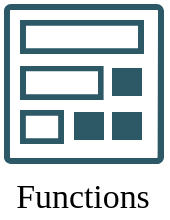 <mxfile version="24.0.4" type="device">
  <diagram name="Page-1" id="9Rwak9I6Swl1L5qTSQSg">
    <mxGraphModel dx="1026" dy="676" grid="1" gridSize="10" guides="1" tooltips="1" connect="1" arrows="1" fold="1" page="1" pageScale="1" pageWidth="850" pageHeight="1100" math="0" shadow="0">
      <root>
        <mxCell id="0" />
        <mxCell id="1" parent="0" />
        <object label="Upper Layer" id="k5fUzA-B1YGbR2c9Cw81-15">
          <mxCell parent="0" />
        </object>
        <mxCell id="k5fUzA-B1YGbR2c9Cw81-1" value="" style="group" vertex="1" connectable="0" parent="k5fUzA-B1YGbR2c9Cw81-15">
          <mxGeometry x="341" y="250.0" width="84" height="109" as="geometry" />
        </mxCell>
        <mxCell id="k5fUzA-B1YGbR2c9Cw81-2" style="vsdxID=37;fillColor=none;gradientColor=none;strokeColor=none;spacingTop=-3;spacingBottom=-3;spacingLeft=-3;spacingRight=-3;points=[];labelBackgroundColor=none;rounded=0;html=1;whiteSpace=wrap;" vertex="1" parent="k5fUzA-B1YGbR2c9Cw81-1">
          <mxGeometry width="84" height="84" as="geometry" />
        </mxCell>
        <mxCell id="k5fUzA-B1YGbR2c9Cw81-3" style="vsdxID=38;fillColor=none;gradientColor=none;strokeColor=none;spacingTop=-3;spacingBottom=-3;spacingLeft=-3;spacingRight=-3;points=[];labelBackgroundColor=none;rounded=0;html=1;whiteSpace=wrap;" vertex="1" parent="k5fUzA-B1YGbR2c9Cw81-2">
          <mxGeometry width="84" height="84" as="geometry" />
        </mxCell>
        <mxCell id="k5fUzA-B1YGbR2c9Cw81-4" style="vsdxID=39;fillColor=#FFFFFF;gradientColor=none;shape=stencil(lZPRDoIwDEW/Zq9LWUHCs+J/EAVZRCATFP/eYYdsAzW+td2922mzMtxey6zNmYBrp5pzfpfHrmS4Y0LIusyV7HTEMGW4LRqVn1TT10fK22xUjtGluY03DOSLOEajScCDCknC482rsif9oVdkCEggeIjGEfgWGASVwChMmsQchVGgqzBpEvLQfrWStUUJDuKb+QMhuHgz8ERnteDyTnDWVBzcVTiNvnFnCN/o9Cyi2CUEFy8Ab3xWB+hLfOJVxFnuI3+AnA1L6kEsG/HJB1zOxkNfBf39Hf/V62D++4WsKlod+9zfFV2iPcP0CQ==);strokeColor=none;spacingTop=-3;spacingBottom=-3;spacingLeft=-3;spacingRight=-3;points=[];labelBackgroundColor=none;rounded=0;html=1;whiteSpace=wrap;" vertex="1" parent="k5fUzA-B1YGbR2c9Cw81-3">
          <mxGeometry x="1" y="1" width="82" height="82" as="geometry" />
        </mxCell>
        <mxCell id="k5fUzA-B1YGbR2c9Cw81-5" style="vsdxID=40;fillColor=#FFFFFF;gradientColor=none;shape=stencil(lZXRdoIwDIafprc9aUMpvXb6Hp6JgzMmHsSNvf1gLbQNCHpX4h/88iehDHe34njNmYRb29Sf+U95aguGb0zK8lLkTdn2J4Z7hrtz3eQfTX2/nOzz9Tgoh9NX/T28obN5BjmqIUvCr41Ijtl/4GD17/fGJgiXoXhiXIYgKdBJJ9IcR5ELJVy6SIdzkQulPMHwz6vyEsIGCRN+JlZpgxRfgFEEN6jJV5ClhDfwCqlqEbgvR8S8VE95e5c0wdU8lTFu77cmtIprEdMGIs+v9GPYIGG5GZQ1SBCzHstZPXI2LDhzCZdnkIzB5sy+qt/aCXihxbBuWaZiyyD2C6hZdAghdmp9YSAi21wWYHTyREInb+J3EQHANro5Sh41R8U7TeQLGy2Ih56BQgXbPJWCVPPcenj9c9thDNcp/U5O3Ry5Um5EjErsXPjorLu5Nrr9wV8E57Kq7D0S/k4vjj5kLx3c/wE=);strokeColor=none;spacingTop=-3;spacingBottom=-3;spacingLeft=-3;spacingRight=-3;points=[];labelBackgroundColor=none;rounded=0;html=1;whiteSpace=wrap;" vertex="1" parent="k5fUzA-B1YGbR2c9Cw81-3">
          <mxGeometry width="84" height="84" as="geometry" />
        </mxCell>
        <mxCell id="k5fUzA-B1YGbR2c9Cw81-6" style="vsdxID=41;fillColor=none;gradientColor=none;strokeColor=none;spacingTop=-3;spacingBottom=-3;spacingLeft=-3;spacingRight=-3;points=[];labelBackgroundColor=none;rounded=0;html=1;whiteSpace=wrap;" vertex="1" parent="k5fUzA-B1YGbR2c9Cw81-2">
          <mxGeometry x="2" y="2" width="80" height="80" as="geometry" />
        </mxCell>
        <mxCell id="k5fUzA-B1YGbR2c9Cw81-7" style="vsdxID=42;fillColor=#2d5967;gradientColor=none;shape=stencil(lZXLcoMwDEW/xlvGWDzidZr8R6YhhSmFDCEt+ftCbbAkB+Lu/LgyR/IVFrC/ladrIZS89V37WfxU574U8CaUqpqy6Kp+HAk4CNhf2q746Np7czbz62lSTqOv9ns6YTBxOo3SeIpS8mFW5N/saMR11SBxEqlkXft+78zJsdmMI62tOsZyOSgyfdipsrtAd2H5drpOJgmWzra4JIXSO0qFsOcVKSkaqgNQyVO4scZ5RgCZnBPqXSRjSukYONRMueQBXAAOY6OETv+84B6kno9bIBVF1LnLm175AL774KX9XniVGTtzNVzJ38so88puneRSSr2UxihbqK20nCqsszw9hwWvuzCImkV5wmkpKlKE2QQFhPkEBdiVhEPyhoPFWesdB5uUfstxfcDlIwx01+z6EwqKFUF/rgCf/jtgHLj//aWqa/Nc4H3+PoxL5m2Bwy8=);strokeColor=none;spacingTop=-3;spacingBottom=-3;spacingLeft=-3;spacingRight=-3;points=[];labelBackgroundColor=none;rounded=0;html=1;whiteSpace=wrap;" vertex="1" parent="k5fUzA-B1YGbR2c9Cw81-6">
          <mxGeometry width="80" height="80" as="geometry" />
        </mxCell>
        <mxCell id="k5fUzA-B1YGbR2c9Cw81-8" style="vsdxID=43;fillColor=#2d5967;gradientColor=none;shape=stencil(pZLRDsIgDEW/hlcCNG68z/kfS8aEiLCwOfXvhTTGTSPqfOul57YNuQSqQTe9IoINY/AHdTbtqAlsiRDGaRXMGCsCNYGq80Htgz+5FnXfJDJVRz+lCRf0seQQ7IqKM9Q7RK1xM/TeXAVn0JVgdn0WXf4AByrKJV5QuXk/Wxa0hP8MEijPGF5P+tnw4aQvDLF4hKYz1mLm5v3nkMUnDCjUNw==);strokeColor=none;spacingTop=-3;spacingBottom=-3;spacingLeft=-3;spacingRight=-3;points=[];labelBackgroundColor=none;rounded=0;html=1;whiteSpace=wrap;" vertex="1" parent="k5fUzA-B1YGbR2c9Cw81-6">
          <mxGeometry x="8" y="53" width="22" height="17" as="geometry" />
        </mxCell>
        <mxCell id="k5fUzA-B1YGbR2c9Cw81-9" style="vsdxID=44;fillColor=#2d5967;gradientColor=none;shape=stencil(pZLdDsIgDIWfhlsC1Bm8nvM9lowJEWFhmz9vL6QxbhpZnHc99DttQw6Bstd1p4hg/RD8SV1NM2gCeyKEcVoFM8SKQEWgbH1Qx+BH16Du6kSm6uwvacINfSw5BLuj4gz1AVFr3AR9NlfBGXQlmF2fRec/sKFSzOktlcX30buCcvmfQQLlGcPHRb/yCwct87F4BaY11mLepv33gMUnDCdUDw==);strokeColor=none;spacingTop=-3;spacingBottom=-3;spacingLeft=-3;spacingRight=-3;points=[];labelBackgroundColor=none;rounded=0;html=1;whiteSpace=wrap;" vertex="1" parent="k5fUzA-B1YGbR2c9Cw81-6">
          <mxGeometry x="8" y="8" width="62" height="17" as="geometry" />
        </mxCell>
        <mxCell id="k5fUzA-B1YGbR2c9Cw81-10" style="vsdxID=45;fillColor=#2d5967;gradientColor=none;shape=stencil(pZLLDoMgEEW/hi0BplRdW/sfJmIhpWKQvv6+kklT7cPWupsL5w7D5BLIO122igjWBe/26myqoAlsiBCm0cqb0FcECgJ57bzaeXdsKtRtGclYHdwpdrigjzMWPYJdUaPaImpNM0D/BO8vvEWzjEqxBJ+AZ3xtEh0vLBM0XY/gFCiXn3snlK8W8VzSBCZ28jLQbMOXiX4w9MUjYbWxFgM6vH9OZH+EaYbiBg==);strokeColor=none;spacingTop=-3;spacingBottom=-3;spacingLeft=-3;spacingRight=-3;points=[];labelBackgroundColor=none;rounded=0;html=1;whiteSpace=wrap;" vertex="1" parent="k5fUzA-B1YGbR2c9Cw81-6">
          <mxGeometry x="8" y="31" width="42" height="17" as="geometry" />
        </mxCell>
        <mxCell id="k5fUzA-B1YGbR2c9Cw81-11" style="vsdxID=46;fillColor=#2d5967;gradientColor=none;shape=stencil(nZBLCoAwDERPk31tjuDnHoLVBmsrtf5ub0sQRdzobiZ5ycAA5pOuRwVSTMG7Xq3UBA1YgJRktfIUogIsAfPWedV5N9uG/VgnMqnBLenDxneZEOlGip09u4pRQ/aG/gTPhFf0Gf8J/otGcdXRkjHc5n3/rC+OuHosDw==);strokeColor=none;spacingTop=-3;spacingBottom=-3;spacingLeft=-3;spacingRight=-3;points=[];labelBackgroundColor=none;rounded=0;html=1;whiteSpace=wrap;" vertex="1" parent="k5fUzA-B1YGbR2c9Cw81-6">
          <mxGeometry x="54" y="32" width="15" height="14" as="geometry" />
        </mxCell>
        <mxCell id="k5fUzA-B1YGbR2c9Cw81-12" style="vsdxID=47;fillColor=#2d5967;gradientColor=none;shape=stencil(nZBLCoAwDERPk31tjuDnHoLVBmsrtf5ub0sQRdzobiZ5ycAA5pOuRwVSTMG7Xq3UBA1YgJRktfIUogIsAfPWedV5N9uG/VgnMqnBLenDxneZEOlGip09u4pRQ/aG/gTPhFf0Gf8J/otGcdXRkjHc5n3/rC+OuHosDw==);strokeColor=none;spacingTop=-3;spacingBottom=-3;spacingLeft=-3;spacingRight=-3;points=[];labelBackgroundColor=none;rounded=0;html=1;whiteSpace=wrap;" vertex="1" parent="k5fUzA-B1YGbR2c9Cw81-6">
          <mxGeometry x="54" y="54" width="15" height="14" as="geometry" />
        </mxCell>
        <mxCell id="k5fUzA-B1YGbR2c9Cw81-13" style="vsdxID=48;fillColor=#2d5967;gradientColor=none;shape=stencil(nZBLCoAwDERPk31tjuDnHoLVBmsrtf5ub0sQRdzobiZ5ycAA5pOuRwVSTMG7Xq3UBA1YgJRktfIUogIsAfPWedV5N9uG/VgnMqnBLenDxneZEOlGip09u4pRQ/aG/gTPhFf0Gf8J/otGcdXRkjHc5n3/rC+OuHosDw==);strokeColor=none;spacingTop=-3;spacingBottom=-3;spacingLeft=-3;spacingRight=-3;points=[];labelBackgroundColor=none;rounded=0;html=1;whiteSpace=wrap;" vertex="1" parent="k5fUzA-B1YGbR2c9Cw81-6">
          <mxGeometry x="35" y="54" width="15" height="14" as="geometry" />
        </mxCell>
        <mxCell id="k5fUzA-B1YGbR2c9Cw81-14" value="&lt;div style=&quot;font-size: 1px&quot;&gt;&lt;p style=&quot;align:center;margin-left:0;margin-right:0;margin-top:0px;margin-bottom:0px;text-indent:0;valign:middle;direction:ltr;&quot;&gt;&lt;font style=&quot;font-size:16.93px;font-family:Oracle Sans;color:#000000;direction:ltr;letter-spacing:0px;line-height:120%;opacity:1&quot;&gt;Functions&lt;br/&gt;&lt;/font&gt;&lt;/p&gt;&lt;/div&gt;" style="verticalAlign=middle;align=center;vsdxID=50;fillColor=none;gradientColor=none;shape=stencil(nZBLDoAgDERP0z3SIyjew0SURgSD+Lu9kMZoXLhwN9O+tukAlrNpJg1SzDH4QW/URgNYgZTkjA4UkwJUgGXng+6DX1zLfmoymdXo17xh5zmRJ6Q42BWCfc2oJfdAr+Yv+AP9Cb7OJ3H/2JG1HNGz/84klThPVCc=);strokeColor=none;spacingTop=-3;spacingBottom=-3;spacingLeft=-3;spacingRight=-3;points=[];labelBackgroundColor=none;rounded=0;html=1;whiteSpace=wrap;" vertex="1" parent="k5fUzA-B1YGbR2c9Cw81-1">
          <mxGeometry x="4" y="89" width="75" height="20" as="geometry" />
        </mxCell>
      </root>
    </mxGraphModel>
  </diagram>
</mxfile>
